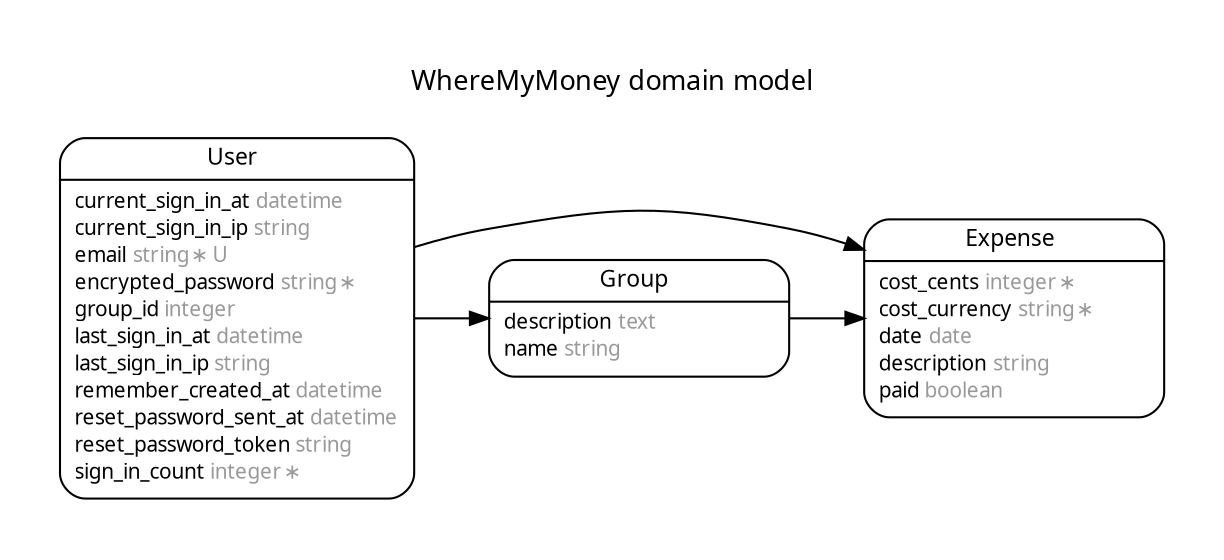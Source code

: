 digraph WhereMyMoney {
rankdir = "LR";
ranksep = "0.5";
nodesep = "0.4";
pad = "0.4,0.4";
margin = "0,0";
concentrate = "true";
labelloc = "t";
fontsize = "13";
fontname = "Arial BoldMT";
node[ shape  =  "Mrecord" , fontsize  =  "10" , fontname  =  "ArialMT" , margin  =  "0.07,0.05" , penwidth  =  "1.0"];
edge[ fontname  =  "ArialMT" , fontsize  =  "7" , dir  =  "both" , arrowsize  =  "0.9" , penwidth  =  "1.0" , labelangle  =  "32" , labeldistance  =  "1.8"];
label = "WhereMyMoney domain model\n\n";
m_Expense [label = <<table border="0" align="center" cellspacing="0.5" cellpadding="0" width="134">
  <tr><td align="center" valign="bottom" width="130"><font face="Arial BoldMT" point-size="11">Expense</font></td></tr>
</table>
|
<table border="0" align="left" cellspacing="2" cellpadding="0" width="134">
  <tr><td align="left" width="130" port="cost_cents">cost_cents <font face="Arial ItalicMT" color="grey60">integer ∗</font></td></tr>
  <tr><td align="left" width="130" port="cost_currency">cost_currency <font face="Arial ItalicMT" color="grey60">string ∗</font></td></tr>
  <tr><td align="left" width="130" port="date">date <font face="Arial ItalicMT" color="grey60">date</font></td></tr>
  <tr><td align="left" width="130" port="description">description <font face="Arial ItalicMT" color="grey60">string</font></td></tr>
  <tr><td align="left" width="130" port="paid">paid <font face="Arial ItalicMT" color="grey60">boolean</font></td></tr>
</table>
>];
m_Group [label = <<table border="0" align="center" cellspacing="0.5" cellpadding="0" width="134">
  <tr><td align="center" valign="bottom" width="130"><font face="Arial BoldMT" point-size="11">Group</font></td></tr>
</table>
|
<table border="0" align="left" cellspacing="2" cellpadding="0" width="134">
  <tr><td align="left" width="130" port="description">description <font face="Arial ItalicMT" color="grey60">text</font></td></tr>
  <tr><td align="left" width="130" port="name">name <font face="Arial ItalicMT" color="grey60">string</font></td></tr>
</table>
>];
m_User [label = <<table border="0" align="center" cellspacing="0.5" cellpadding="0" width="134">
  <tr><td align="center" valign="bottom" width="130"><font face="Arial BoldMT" point-size="11">User</font></td></tr>
</table>
|
<table border="0" align="left" cellspacing="2" cellpadding="0" width="134">
  <tr><td align="left" width="130" port="current_sign_in_at">current_sign_in_at <font face="Arial ItalicMT" color="grey60">datetime</font></td></tr>
  <tr><td align="left" width="130" port="current_sign_in_ip">current_sign_in_ip <font face="Arial ItalicMT" color="grey60">string</font></td></tr>
  <tr><td align="left" width="130" port="email">email <font face="Arial ItalicMT" color="grey60">string ∗ U</font></td></tr>
  <tr><td align="left" width="130" port="encrypted_password">encrypted_password <font face="Arial ItalicMT" color="grey60">string ∗</font></td></tr>
  <tr><td align="left" width="130" port="group_id">group_id <font face="Arial ItalicMT" color="grey60">integer</font></td></tr>
  <tr><td align="left" width="130" port="last_sign_in_at">last_sign_in_at <font face="Arial ItalicMT" color="grey60">datetime</font></td></tr>
  <tr><td align="left" width="130" port="last_sign_in_ip">last_sign_in_ip <font face="Arial ItalicMT" color="grey60">string</font></td></tr>
  <tr><td align="left" width="130" port="remember_created_at">remember_created_at <font face="Arial ItalicMT" color="grey60">datetime</font></td></tr>
  <tr><td align="left" width="130" port="reset_password_sent_at">reset_password_sent_at <font face="Arial ItalicMT" color="grey60">datetime</font></td></tr>
  <tr><td align="left" width="130" port="reset_password_token">reset_password_token <font face="Arial ItalicMT" color="grey60">string</font></td></tr>
  <tr><td align="left" width="130" port="sign_in_count">sign_in_count <font face="Arial ItalicMT" color="grey60">integer ∗</font></td></tr>
</table>
>];
  m_User -> m_Group [arrowhead = "normal", arrowtail = "none", weight = "2"];
  m_User -> m_Expense [arrowhead = "normal", arrowtail = "none", weight = "1"];
  m_Group -> m_Expense [arrowhead = "normal", arrowtail = "none", weight = "2"];
}
